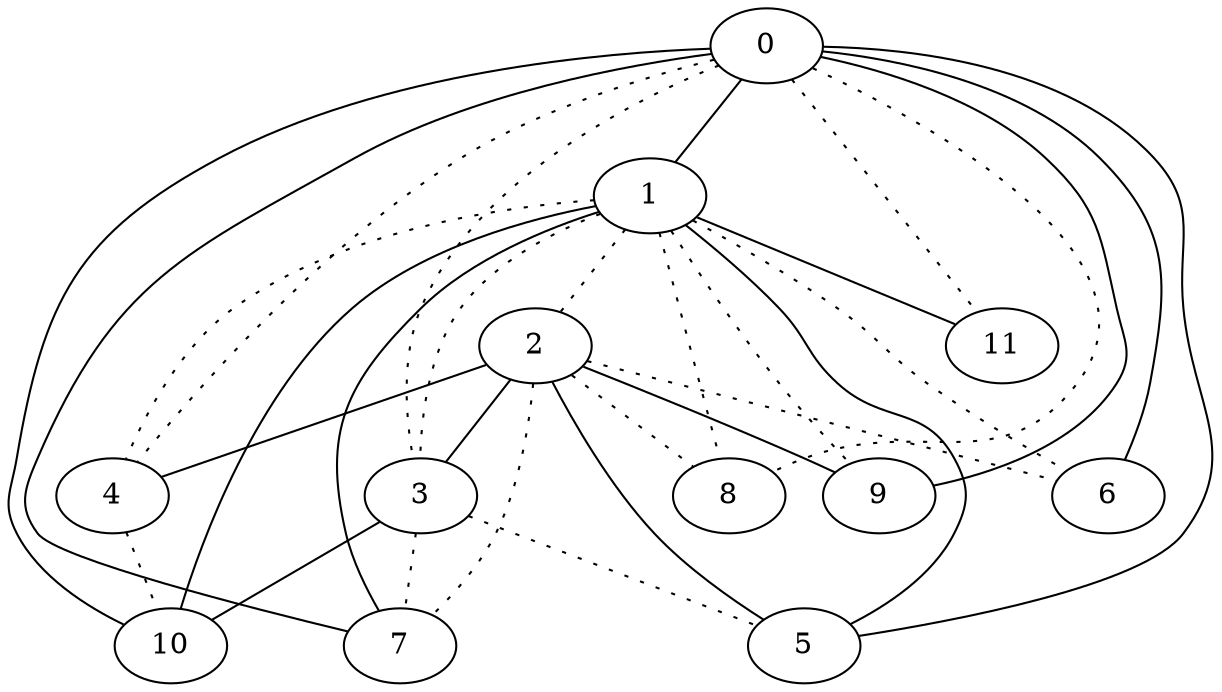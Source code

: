 graph {
a0[label=0];
a1[label=1];
a2[label=2];
a3[label=3];
a4[label=4];
a5[label=5];
a6[label=6];
a7[label=7];
a8[label=8];
a9[label=9];
a10[label=10];
a11[label=11];
a0 -- a1;
a0 -- a3 [style=dotted];
a0 -- a4 [style=dotted];
a0 -- a5;
a0 -- a6;
a0 -- a7;
a0 -- a8 [style=dotted];
a0 -- a9;
a0 -- a10;
a0 -- a11 [style=dotted];
a1 -- a2 [style=dotted];
a1 -- a3 [style=dotted];
a1 -- a4 [style=dotted];
a1 -- a5;
a1 -- a6 [style=dotted];
a1 -- a7;
a1 -- a8 [style=dotted];
a1 -- a9 [style=dotted];
a1 -- a10;
a1 -- a11;
a2 -- a3;
a2 -- a4;
a2 -- a5;
a2 -- a6 [style=dotted];
a2 -- a7 [style=dotted];
a2 -- a8 [style=dotted];
a2 -- a9;
a3 -- a5 [style=dotted];
a3 -- a7 [style=dotted];
a3 -- a10;
a4 -- a10 [style=dotted];
}
